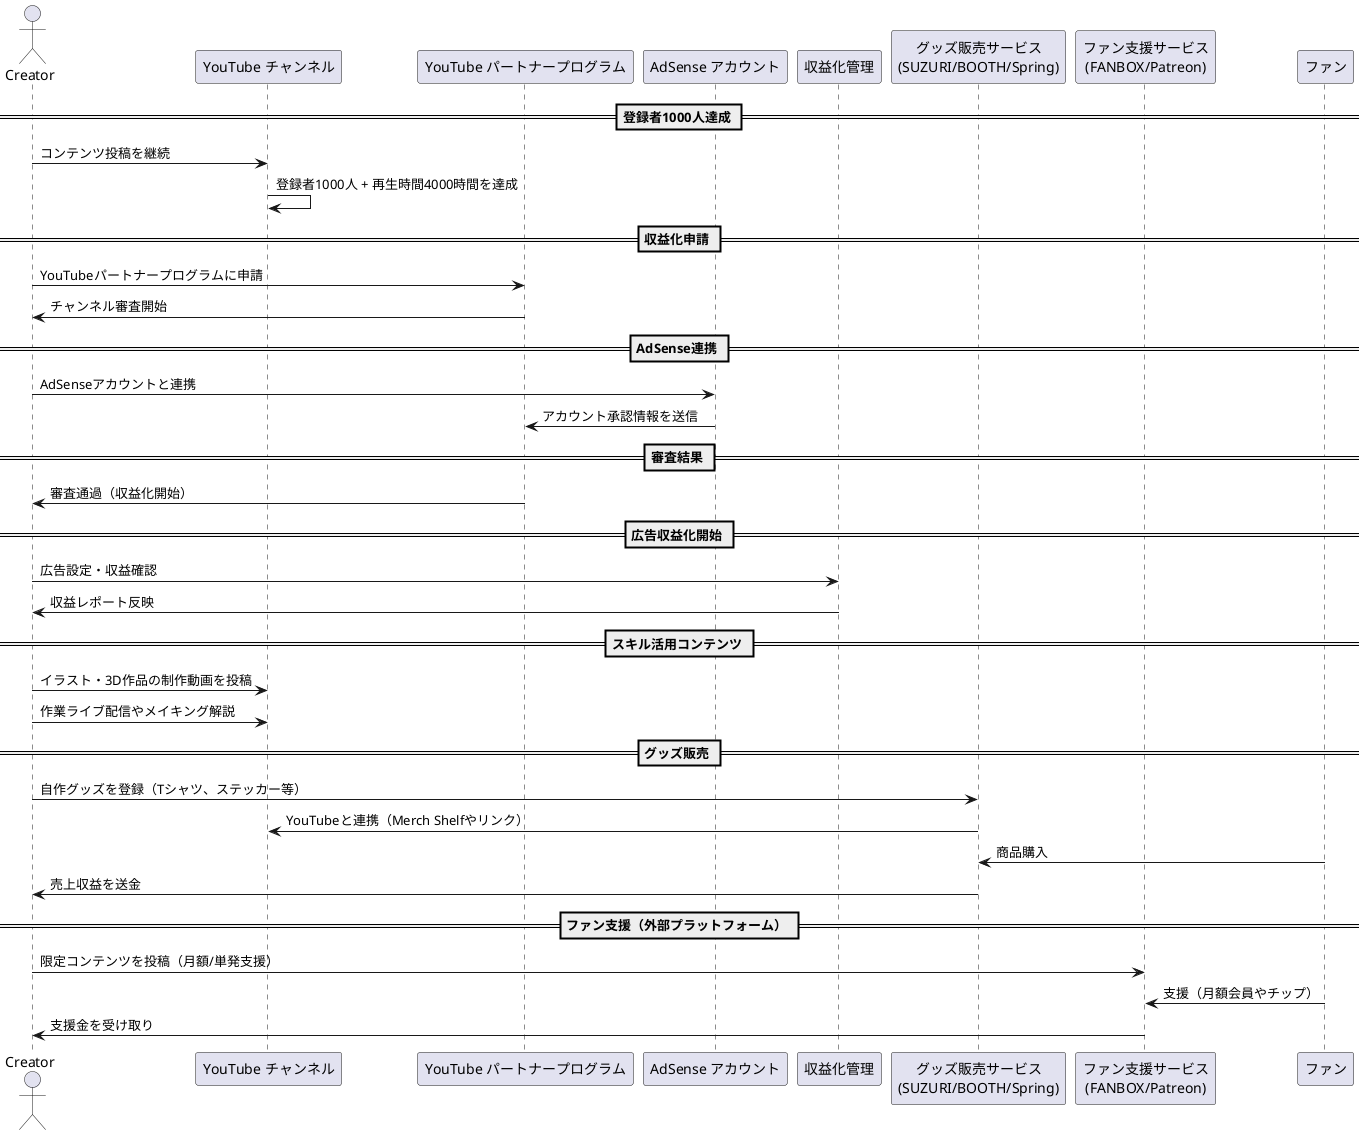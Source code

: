 @startuml
actor Creator
participant "YouTube チャンネル" as Channel
participant "YouTube パートナープログラム" as YPP
participant "AdSense アカウント" as AdSense
participant "収益化管理" as Revenue
participant "グッズ販売サービス\n(SUZURI/BOOTH/Spring)" as Shop
participant "ファン支援サービス\n(FANBOX/Patreon)" as Support
participant "ファン" as Fan

== 登録者1000人達成 ==
Creator -> Channel : コンテンツ投稿を継続
Channel -> Channel : 登録者1000人 + 再生時間4000時間を達成

== 収益化申請 ==
Creator -> YPP : YouTubeパートナープログラムに申請
YPP -> Creator : チャンネル審査開始

== AdSense連携 ==
Creator -> AdSense : AdSenseアカウントと連携
AdSense -> YPP : アカウント承認情報を送信

== 審査結果 ==
YPP -> Creator : 審査通過（収益化開始）

== 広告収益化開始 ==
Creator -> Revenue : 広告設定・収益確認
Revenue -> Creator : 収益レポート反映

== スキル活用コンテンツ ==
Creator -> Channel : イラスト・3D作品の制作動画を投稿
Creator -> Channel : 作業ライブ配信やメイキング解説

== グッズ販売 ==
Creator -> Shop : 自作グッズを登録（Tシャツ、ステッカー等）
Shop -> Channel : YouTubeと連携（Merch Shelfやリンク）
Fan -> Shop : 商品購入
Shop -> Creator : 売上収益を送金

== ファン支援（外部プラットフォーム） ==
Creator -> Support : 限定コンテンツを投稿（月額/単発支援）
Fan -> Support : 支援（月額会員やチップ）
Support -> Creator : 支援金を受け取り

@enduml